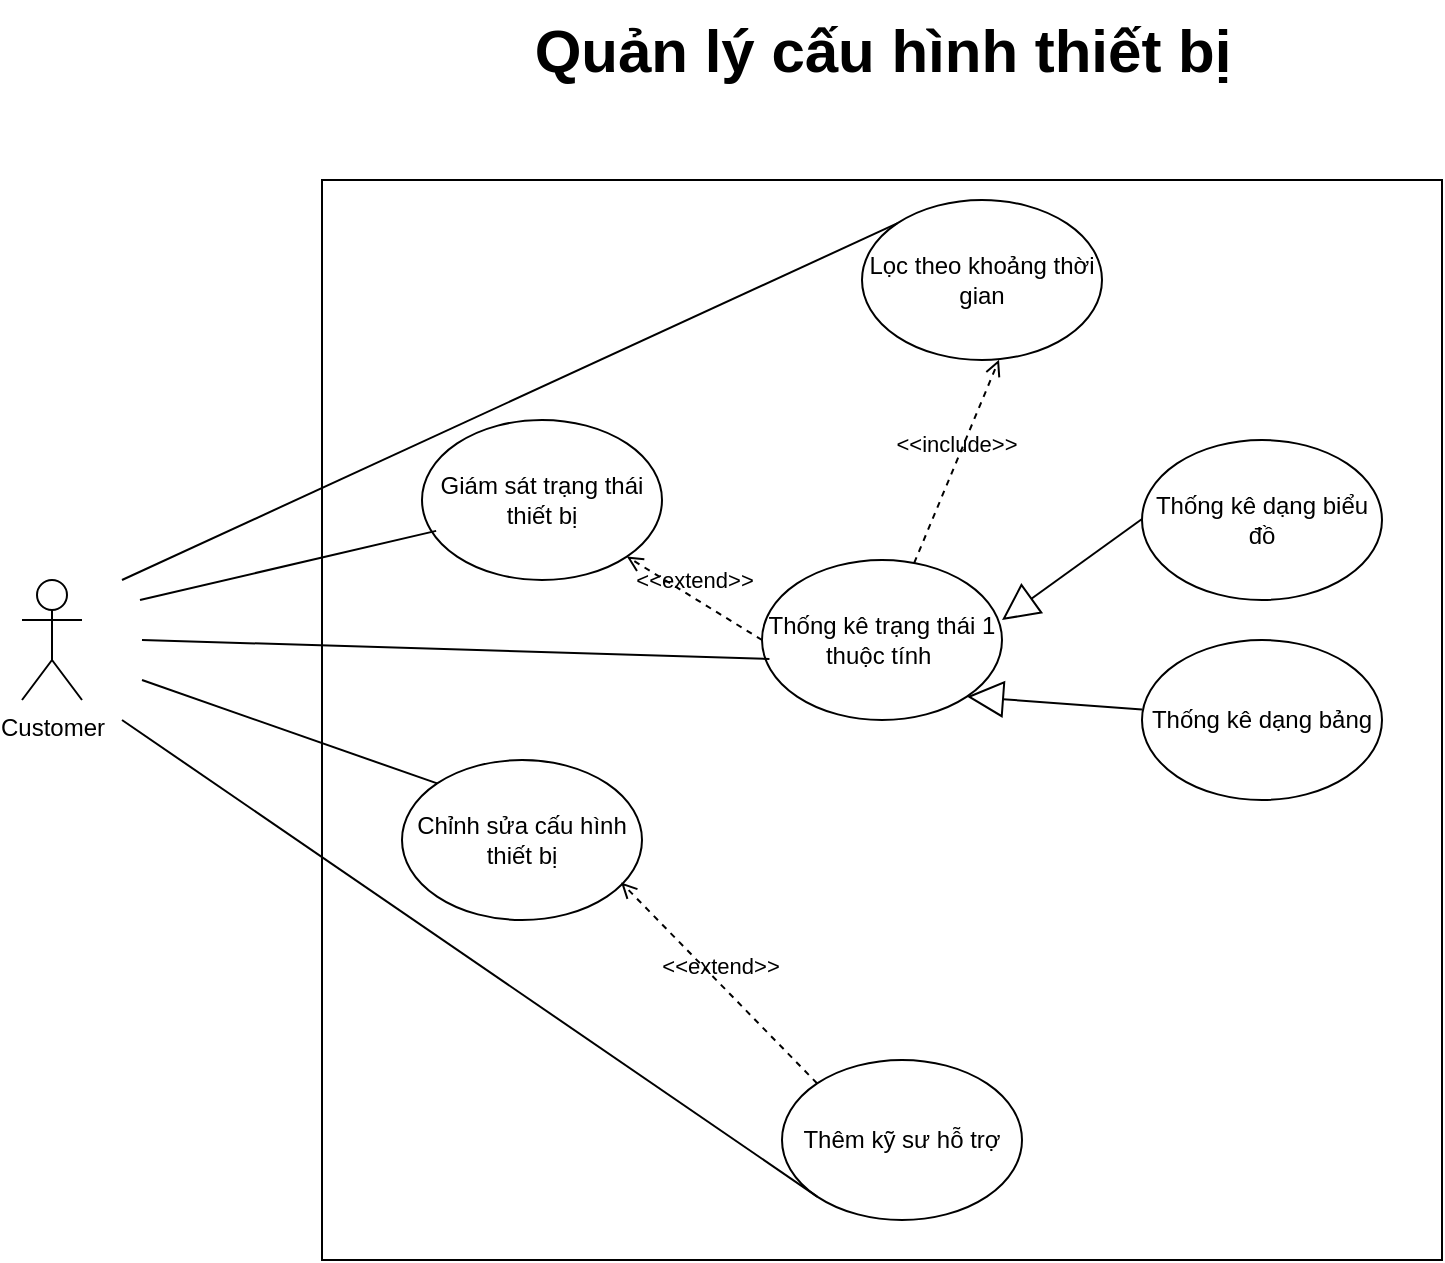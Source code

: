 <mxfile version="27.1.3">
  <diagram name="Trang-1" id="TfrgyMOBkvcZu-1TLkiu">
    <mxGraphModel dx="1293" dy="1113" grid="0" gridSize="10" guides="1" tooltips="1" connect="1" arrows="1" fold="1" page="0" pageScale="1" pageWidth="827" pageHeight="1169" math="0" shadow="0">
      <root>
        <mxCell id="0" />
        <mxCell id="1" parent="0" />
        <mxCell id="CHENmEF09m0fQlO9Xh4H-1" value="" style="rounded=0;whiteSpace=wrap;html=1;fillColor=none;" parent="1" vertex="1">
          <mxGeometry x="210" y="-30" width="560" height="540" as="geometry" />
        </mxCell>
        <mxCell id="CHENmEF09m0fQlO9Xh4H-2" value="Customer" style="shape=umlActor;verticalLabelPosition=bottom;verticalAlign=top;html=1;outlineConnect=0;" parent="1" vertex="1">
          <mxGeometry x="60" y="170" width="30" height="60" as="geometry" />
        </mxCell>
        <mxCell id="CHENmEF09m0fQlO9Xh4H-3" value="Giám sát trạng thái thiết bị" style="ellipse;whiteSpace=wrap;html=1;" parent="1" vertex="1">
          <mxGeometry x="260" y="90" width="120" height="80" as="geometry" />
        </mxCell>
        <mxCell id="CHENmEF09m0fQlO9Xh4H-4" value="Lọc theo khoảng thời gian" style="ellipse;whiteSpace=wrap;html=1;" parent="1" vertex="1">
          <mxGeometry x="480" y="-20" width="120" height="80" as="geometry" />
        </mxCell>
        <mxCell id="CHENmEF09m0fQlO9Xh4H-5" value="Thống kê trạng thái 1 thuộc tính&amp;nbsp;" style="ellipse;whiteSpace=wrap;html=1;" parent="1" vertex="1">
          <mxGeometry x="430" y="160" width="120" height="80" as="geometry" />
        </mxCell>
        <mxCell id="CHENmEF09m0fQlO9Xh4H-6" value="Thống kê dạng biểu đồ" style="ellipse;whiteSpace=wrap;html=1;" parent="1" vertex="1">
          <mxGeometry x="620" y="100" width="120" height="80" as="geometry" />
        </mxCell>
        <mxCell id="CHENmEF09m0fQlO9Xh4H-7" value="Thống kê dạng bảng" style="ellipse;whiteSpace=wrap;html=1;" parent="1" vertex="1">
          <mxGeometry x="620" y="200" width="120" height="80" as="geometry" />
        </mxCell>
        <mxCell id="CHENmEF09m0fQlO9Xh4H-8" value="Chỉnh sửa cấu hình thiết bị" style="ellipse;whiteSpace=wrap;html=1;" parent="1" vertex="1">
          <mxGeometry x="250" y="260" width="120" height="80" as="geometry" />
        </mxCell>
        <mxCell id="CHENmEF09m0fQlO9Xh4H-10" value="Thêm kỹ sư hỗ trợ" style="ellipse;whiteSpace=wrap;html=1;" parent="1" vertex="1">
          <mxGeometry x="440" y="410" width="120" height="80" as="geometry" />
        </mxCell>
        <mxCell id="CHENmEF09m0fQlO9Xh4H-11" value="&amp;lt;&amp;lt;extend&amp;gt;&amp;gt;" style="html=1;verticalAlign=bottom;labelBackgroundColor=none;endArrow=open;endFill=0;dashed=1;rounded=0;exitX=0;exitY=0;exitDx=0;exitDy=0;entryX=0.913;entryY=0.765;entryDx=0;entryDy=0;entryPerimeter=0;" parent="1" source="CHENmEF09m0fQlO9Xh4H-10" target="CHENmEF09m0fQlO9Xh4H-8" edge="1">
          <mxGeometry width="160" relative="1" as="geometry">
            <mxPoint x="405.21" y="380" as="sourcePoint" />
            <mxPoint x="384.793" y="450" as="targetPoint" />
          </mxGeometry>
        </mxCell>
        <mxCell id="CHENmEF09m0fQlO9Xh4H-13" value="&amp;lt;&amp;lt;extend&amp;gt;&amp;gt;" style="html=1;verticalAlign=bottom;labelBackgroundColor=none;endArrow=open;endFill=0;dashed=1;rounded=0;exitX=0;exitY=0.5;exitDx=0;exitDy=0;entryX=1;entryY=1;entryDx=0;entryDy=0;" parent="1" source="CHENmEF09m0fQlO9Xh4H-5" target="CHENmEF09m0fQlO9Xh4H-3" edge="1">
          <mxGeometry width="160" relative="1" as="geometry">
            <mxPoint x="330" y="239.5" as="sourcePoint" />
            <mxPoint x="490" y="239.5" as="targetPoint" />
          </mxGeometry>
        </mxCell>
        <mxCell id="CHENmEF09m0fQlO9Xh4H-14" value="" style="endArrow=block;endSize=16;endFill=0;html=1;rounded=0;entryX=1;entryY=0.375;entryDx=0;entryDy=0;entryPerimeter=0;" parent="1" target="CHENmEF09m0fQlO9Xh4H-5" edge="1">
          <mxGeometry width="160" relative="1" as="geometry">
            <mxPoint x="620" y="139.5" as="sourcePoint" />
            <mxPoint x="780" y="139.5" as="targetPoint" />
          </mxGeometry>
        </mxCell>
        <mxCell id="CHENmEF09m0fQlO9Xh4H-15" value="" style="endArrow=block;endSize=16;endFill=0;html=1;rounded=0;entryX=1;entryY=1;entryDx=0;entryDy=0;" parent="1" target="CHENmEF09m0fQlO9Xh4H-5" edge="1">
          <mxGeometry width="160" relative="1" as="geometry">
            <mxPoint x="620" y="234.75" as="sourcePoint" />
            <mxPoint x="550" y="245.25" as="targetPoint" />
          </mxGeometry>
        </mxCell>
        <mxCell id="CHENmEF09m0fQlO9Xh4H-16" value="" style="endArrow=none;html=1;rounded=0;entryX=0.059;entryY=0.693;entryDx=0;entryDy=0;entryPerimeter=0;" parent="1" target="CHENmEF09m0fQlO9Xh4H-3" edge="1">
          <mxGeometry width="50" height="50" relative="1" as="geometry">
            <mxPoint x="119" y="180" as="sourcePoint" />
            <mxPoint x="250" y="150" as="targetPoint" />
          </mxGeometry>
        </mxCell>
        <mxCell id="CHENmEF09m0fQlO9Xh4H-17" value="" style="endArrow=none;html=1;rounded=0;entryX=0;entryY=0;entryDx=0;entryDy=0;" parent="1" target="CHENmEF09m0fQlO9Xh4H-8" edge="1">
          <mxGeometry width="50" height="50" relative="1" as="geometry">
            <mxPoint x="120" y="220" as="sourcePoint" />
            <mxPoint x="200" y="190" as="targetPoint" />
          </mxGeometry>
        </mxCell>
        <mxCell id="CHENmEF09m0fQlO9Xh4H-18" value="" style="endArrow=none;html=1;rounded=0;entryX=0;entryY=0;entryDx=0;entryDy=0;" parent="1" target="CHENmEF09m0fQlO9Xh4H-4" edge="1">
          <mxGeometry width="50" height="50" relative="1" as="geometry">
            <mxPoint x="110" y="170" as="sourcePoint" />
            <mxPoint x="527.574" y="-30.004" as="targetPoint" />
          </mxGeometry>
        </mxCell>
        <mxCell id="CHENmEF09m0fQlO9Xh4H-19" value="" style="endArrow=none;html=1;rounded=0;entryX=0;entryY=1;entryDx=0;entryDy=0;" parent="1" target="CHENmEF09m0fQlO9Xh4H-10" edge="1">
          <mxGeometry width="50" height="50" relative="1" as="geometry">
            <mxPoint x="110" y="240" as="sourcePoint" />
            <mxPoint x="150" y="340" as="targetPoint" />
          </mxGeometry>
        </mxCell>
        <mxCell id="CHENmEF09m0fQlO9Xh4H-20" value="&amp;lt;&amp;lt;include&amp;gt;&amp;gt;" style="html=1;verticalAlign=bottom;labelBackgroundColor=none;endArrow=open;endFill=0;dashed=1;rounded=0;entryX=0.571;entryY=0.998;entryDx=0;entryDy=0;entryPerimeter=0;" parent="1" source="CHENmEF09m0fQlO9Xh4H-5" target="CHENmEF09m0fQlO9Xh4H-4" edge="1">
          <mxGeometry width="160" relative="1" as="geometry">
            <mxPoint x="445" y="74" as="sourcePoint" />
            <mxPoint x="550" y="70" as="targetPoint" />
          </mxGeometry>
        </mxCell>
        <mxCell id="CHENmEF09m0fQlO9Xh4H-21" value="" style="endArrow=none;html=1;rounded=0;entryX=0.031;entryY=0.618;entryDx=0;entryDy=0;entryPerimeter=0;" parent="1" target="CHENmEF09m0fQlO9Xh4H-5" edge="1">
          <mxGeometry width="50" height="50" relative="1" as="geometry">
            <mxPoint x="120" y="200" as="sourcePoint" />
            <mxPoint x="170" y="150" as="targetPoint" />
          </mxGeometry>
        </mxCell>
        <mxCell id="CHENmEF09m0fQlO9Xh4H-22" value="&lt;font style=&quot;font-size: 30px;&quot;&gt;&lt;b&gt;Quản lý cấu hình thiết bị&lt;/b&gt;&lt;/font&gt;" style="text;html=1;align=center;verticalAlign=middle;resizable=0;points=[];autosize=1;strokeColor=none;fillColor=none;" parent="1" vertex="1">
          <mxGeometry x="305" y="-120" width="370" height="50" as="geometry" />
        </mxCell>
      </root>
    </mxGraphModel>
  </diagram>
</mxfile>
